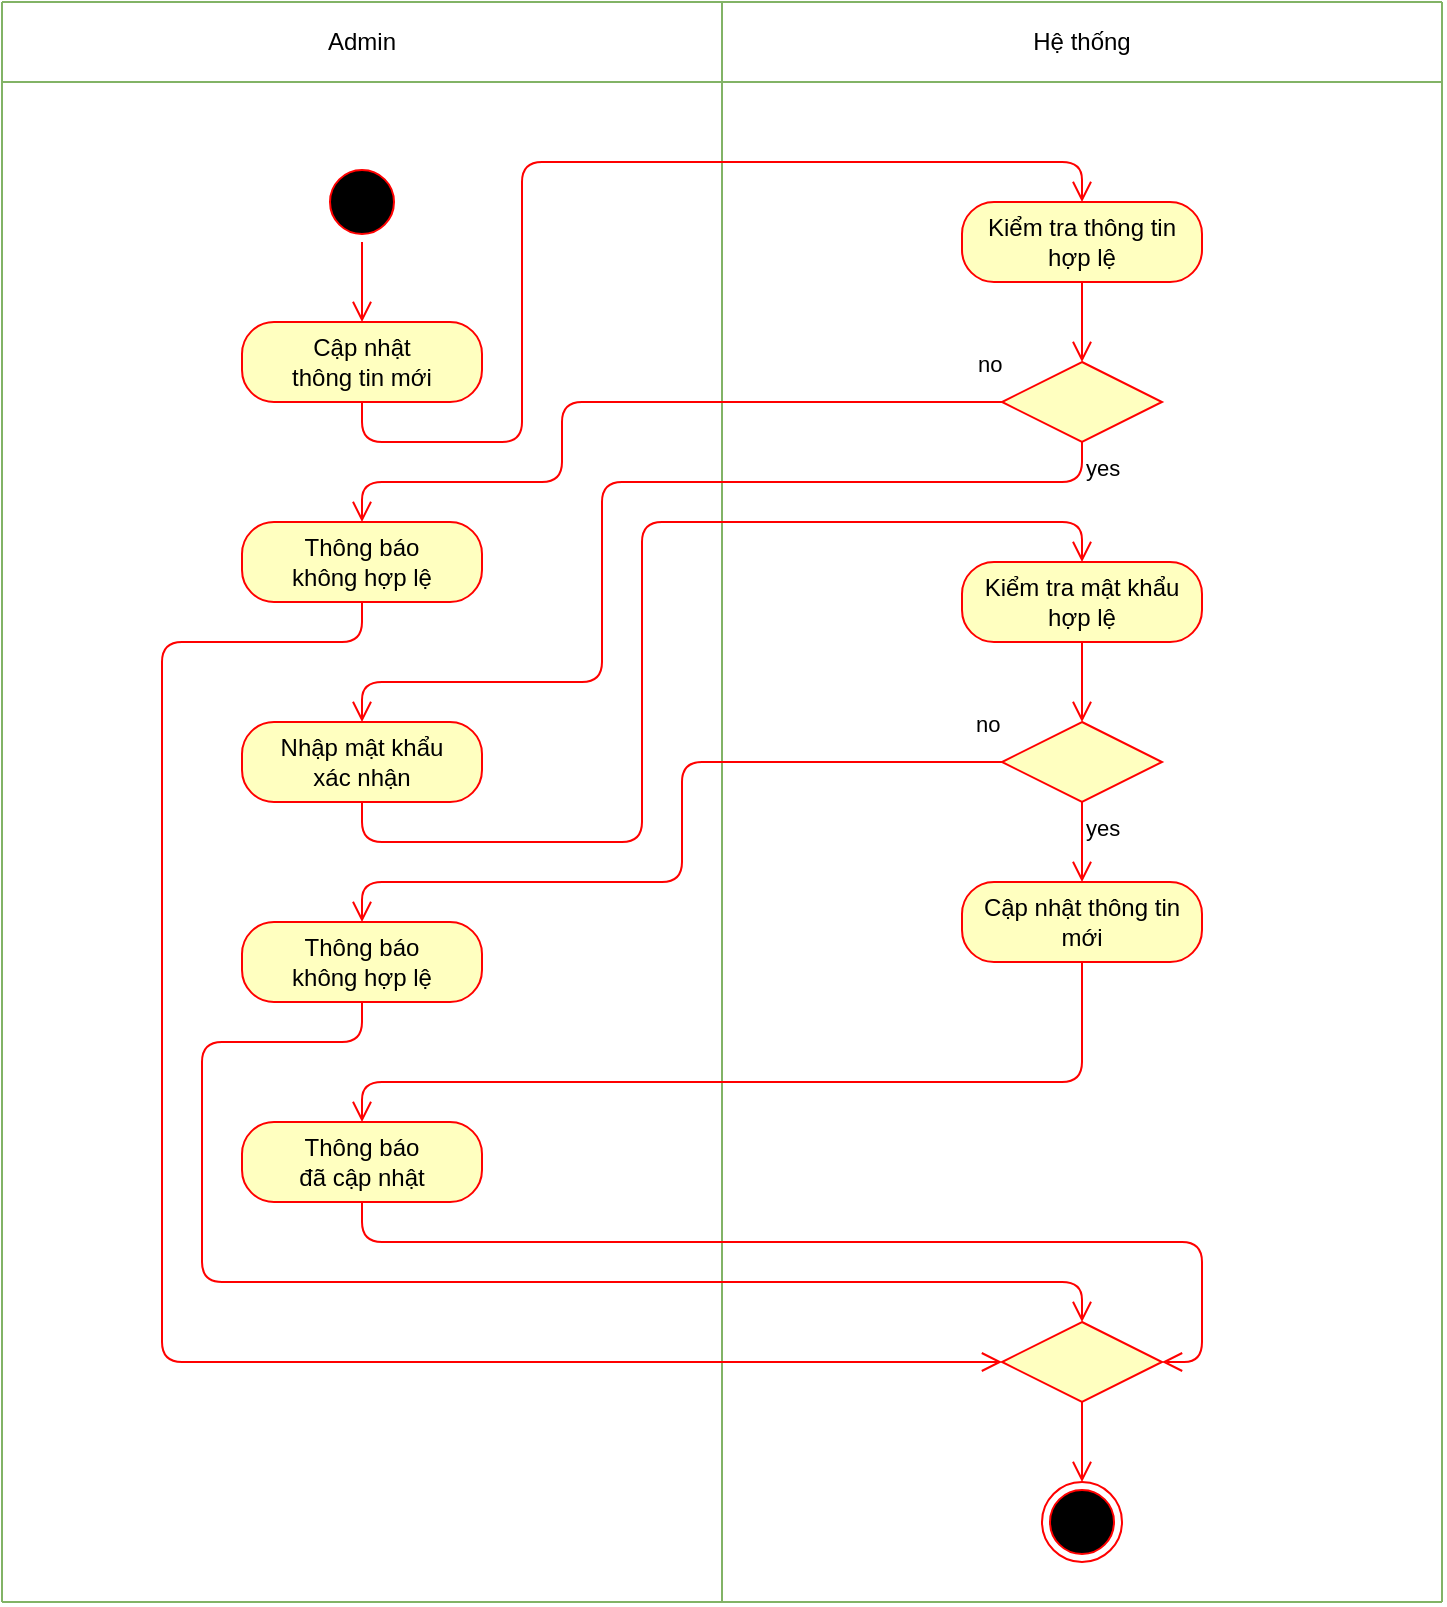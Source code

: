 <mxfile version="14.4.3" type="device"><diagram id="nFkkhifM2UqJlv8T_A0z" name="Page-1"><mxGraphModel dx="1038" dy="607" grid="1" gridSize="10" guides="1" tooltips="1" connect="1" arrows="1" fold="1" page="1" pageScale="1" pageWidth="850" pageHeight="1100" math="0" shadow="0"><root><mxCell id="0"/><mxCell id="1" parent="0"/><mxCell id="zv0k44t55D7Hkun2IQFj-2" value="" style="endArrow=none;html=1;fillColor=#d5e8d4;strokeColor=#82b366;" edge="1" parent="1"><mxGeometry width="50" height="50" relative="1" as="geometry"><mxPoint x="80" y="40" as="sourcePoint"/><mxPoint x="800" y="40" as="targetPoint"/></mxGeometry></mxCell><mxCell id="zv0k44t55D7Hkun2IQFj-3" value="" style="endArrow=none;html=1;fillColor=#d5e8d4;strokeColor=#82b366;" edge="1" parent="1"><mxGeometry width="50" height="50" relative="1" as="geometry"><mxPoint x="440" y="840" as="sourcePoint"/><mxPoint x="440" y="40" as="targetPoint"/></mxGeometry></mxCell><mxCell id="zv0k44t55D7Hkun2IQFj-4" value="Admin" style="text;html=1;strokeColor=none;fillColor=none;align=center;verticalAlign=middle;whiteSpace=wrap;rounded=0;" vertex="1" parent="1"><mxGeometry x="220" y="50" width="80" height="20" as="geometry"/></mxCell><mxCell id="zv0k44t55D7Hkun2IQFj-5" value="Hệ thống" style="text;html=1;strokeColor=none;fillColor=none;align=center;verticalAlign=middle;whiteSpace=wrap;rounded=0;" vertex="1" parent="1"><mxGeometry x="580" y="50" width="80" height="20" as="geometry"/></mxCell><mxCell id="zv0k44t55D7Hkun2IQFj-6" value="" style="endArrow=none;html=1;fillColor=#d5e8d4;strokeColor=#82b366;" edge="1" parent="1"><mxGeometry width="50" height="50" relative="1" as="geometry"><mxPoint x="80" y="80" as="sourcePoint"/><mxPoint x="800" y="80" as="targetPoint"/></mxGeometry></mxCell><mxCell id="zv0k44t55D7Hkun2IQFj-7" value="" style="endArrow=none;html=1;fillColor=#d5e8d4;strokeColor=#82b366;" edge="1" parent="1"><mxGeometry width="50" height="50" relative="1" as="geometry"><mxPoint x="80" y="840" as="sourcePoint"/><mxPoint x="80" y="40" as="targetPoint"/></mxGeometry></mxCell><mxCell id="zv0k44t55D7Hkun2IQFj-8" value="" style="endArrow=none;html=1;fillColor=#d5e8d4;strokeColor=#82b366;" edge="1" parent="1"><mxGeometry width="50" height="50" relative="1" as="geometry"><mxPoint x="800" y="840" as="sourcePoint"/><mxPoint x="800" y="40" as="targetPoint"/></mxGeometry></mxCell><mxCell id="zv0k44t55D7Hkun2IQFj-9" value="" style="ellipse;html=1;shape=startState;fillColor=#000000;strokeColor=#ff0000;" vertex="1" parent="1"><mxGeometry x="240" y="120" width="40" height="40" as="geometry"/></mxCell><mxCell id="zv0k44t55D7Hkun2IQFj-10" value="" style="edgeStyle=orthogonalEdgeStyle;html=1;verticalAlign=bottom;endArrow=open;endSize=8;strokeColor=#ff0000;" edge="1" parent="1" source="zv0k44t55D7Hkun2IQFj-9"><mxGeometry relative="1" as="geometry"><mxPoint x="260" y="200" as="targetPoint"/></mxGeometry></mxCell><mxCell id="zv0k44t55D7Hkun2IQFj-11" value="" style="ellipse;html=1;shape=endState;fillColor=#000000;strokeColor=#ff0000;" vertex="1" parent="1"><mxGeometry x="600" y="780" width="40" height="40" as="geometry"/></mxCell><mxCell id="zv0k44t55D7Hkun2IQFj-12" value="" style="endArrow=none;html=1;fillColor=#d5e8d4;strokeColor=#82b366;" edge="1" parent="1"><mxGeometry width="50" height="50" relative="1" as="geometry"><mxPoint x="80" y="840" as="sourcePoint"/><mxPoint x="800" y="840" as="targetPoint"/></mxGeometry></mxCell><mxCell id="zv0k44t55D7Hkun2IQFj-13" value="Cập nhật&lt;br&gt;thông tin mới" style="rounded=1;whiteSpace=wrap;html=1;arcSize=40;fontColor=#000000;fillColor=#ffffc0;strokeColor=#ff0000;" vertex="1" parent="1"><mxGeometry x="200" y="200" width="120" height="40" as="geometry"/></mxCell><mxCell id="zv0k44t55D7Hkun2IQFj-14" value="Kiểm tra thông tin&lt;br&gt;hợp lệ" style="rounded=1;whiteSpace=wrap;html=1;arcSize=40;fontColor=#000000;fillColor=#ffffc0;strokeColor=#ff0000;" vertex="1" parent="1"><mxGeometry x="560" y="140" width="120" height="40" as="geometry"/></mxCell><mxCell id="zv0k44t55D7Hkun2IQFj-15" value="" style="edgeStyle=orthogonalEdgeStyle;html=1;verticalAlign=bottom;endArrow=open;endSize=8;strokeColor=#ff0000;exitX=0.5;exitY=1;exitDx=0;exitDy=0;entryX=0.5;entryY=0;entryDx=0;entryDy=0;" edge="1" parent="1" source="zv0k44t55D7Hkun2IQFj-13" target="zv0k44t55D7Hkun2IQFj-14"><mxGeometry relative="1" as="geometry"><mxPoint x="340" y="340" as="targetPoint"/><mxPoint x="270" y="250" as="sourcePoint"/><Array as="points"><mxPoint x="260" y="260"/><mxPoint x="340" y="260"/><mxPoint x="340" y="120"/><mxPoint x="620" y="120"/></Array></mxGeometry></mxCell><mxCell id="zv0k44t55D7Hkun2IQFj-16" value="" style="edgeStyle=orthogonalEdgeStyle;html=1;verticalAlign=bottom;endArrow=open;endSize=8;strokeColor=#ff0000;exitX=0.5;exitY=1;exitDx=0;exitDy=0;entryX=0.5;entryY=0;entryDx=0;entryDy=0;" edge="1" parent="1" source="zv0k44t55D7Hkun2IQFj-14"><mxGeometry relative="1" as="geometry"><mxPoint x="620" y="220" as="targetPoint"/><mxPoint x="270" y="170" as="sourcePoint"/></mxGeometry></mxCell><mxCell id="zv0k44t55D7Hkun2IQFj-17" value="" style="rhombus;whiteSpace=wrap;html=1;fillColor=#ffffc0;strokeColor=#ff0000;" vertex="1" parent="1"><mxGeometry x="580" y="220" width="80" height="40" as="geometry"/></mxCell><mxCell id="zv0k44t55D7Hkun2IQFj-18" value="no" style="edgeStyle=orthogonalEdgeStyle;html=1;align=left;verticalAlign=bottom;endArrow=open;endSize=8;strokeColor=#ff0000;exitX=0;exitY=0.5;exitDx=0;exitDy=0;" edge="1" parent="1" source="zv0k44t55D7Hkun2IQFj-17" target="zv0k44t55D7Hkun2IQFj-24"><mxGeometry x="-0.926" y="-10" relative="1" as="geometry"><mxPoint x="520" y="240" as="targetPoint"/><Array as="points"><mxPoint x="360" y="240"/><mxPoint x="360" y="280"/><mxPoint x="260" y="280"/></Array><mxPoint as="offset"/></mxGeometry></mxCell><mxCell id="zv0k44t55D7Hkun2IQFj-19" value="yes" style="edgeStyle=orthogonalEdgeStyle;html=1;align=left;verticalAlign=top;endArrow=open;endSize=8;strokeColor=#ff0000;entryX=0.5;entryY=0;entryDx=0;entryDy=0;" edge="1" parent="1" source="zv0k44t55D7Hkun2IQFj-17" target="zv0k44t55D7Hkun2IQFj-21"><mxGeometry x="-1" relative="1" as="geometry"><mxPoint x="620" y="300" as="targetPoint"/><Array as="points"><mxPoint x="620" y="280"/><mxPoint x="380" y="280"/><mxPoint x="380" y="380"/><mxPoint x="260" y="380"/></Array></mxGeometry></mxCell><mxCell id="zv0k44t55D7Hkun2IQFj-21" value="Nhập mật khẩu&lt;br&gt;xác nhận" style="rounded=1;whiteSpace=wrap;html=1;arcSize=40;fontColor=#000000;fillColor=#ffffc0;strokeColor=#ff0000;" vertex="1" parent="1"><mxGeometry x="200" y="400" width="120" height="40" as="geometry"/></mxCell><mxCell id="zv0k44t55D7Hkun2IQFj-24" value="Thông báo&lt;br&gt;không hợp lệ" style="rounded=1;whiteSpace=wrap;html=1;arcSize=40;fontColor=#000000;fillColor=#ffffc0;strokeColor=#ff0000;" vertex="1" parent="1"><mxGeometry x="200" y="300" width="120" height="40" as="geometry"/></mxCell><mxCell id="zv0k44t55D7Hkun2IQFj-25" value="" style="rhombus;whiteSpace=wrap;html=1;fillColor=#ffffc0;strokeColor=#ff0000;" vertex="1" parent="1"><mxGeometry x="580" y="700" width="80" height="40" as="geometry"/></mxCell><mxCell id="zv0k44t55D7Hkun2IQFj-27" value="" style="edgeStyle=orthogonalEdgeStyle;html=1;verticalAlign=bottom;endArrow=open;endSize=8;strokeColor=#ff0000;exitX=0.5;exitY=1;exitDx=0;exitDy=0;entryX=0.5;entryY=0;entryDx=0;entryDy=0;" edge="1" parent="1" source="zv0k44t55D7Hkun2IQFj-25" target="zv0k44t55D7Hkun2IQFj-11"><mxGeometry relative="1" as="geometry"><mxPoint x="270" y="430" as="targetPoint"/><mxPoint x="270" y="390" as="sourcePoint"/></mxGeometry></mxCell><mxCell id="zv0k44t55D7Hkun2IQFj-28" value="Kiểm tra mật khẩu&lt;br&gt;hợp lệ" style="rounded=1;whiteSpace=wrap;html=1;arcSize=40;fontColor=#000000;fillColor=#ffffc0;strokeColor=#ff0000;" vertex="1" parent="1"><mxGeometry x="560" y="320" width="120" height="40" as="geometry"/></mxCell><mxCell id="zv0k44t55D7Hkun2IQFj-29" value="" style="edgeStyle=orthogonalEdgeStyle;html=1;verticalAlign=bottom;endArrow=open;endSize=8;strokeColor=#ff0000;exitX=0.5;exitY=1;exitDx=0;exitDy=0;entryX=0.5;entryY=0;entryDx=0;entryDy=0;" edge="1" parent="1" source="zv0k44t55D7Hkun2IQFj-28"><mxGeometry relative="1" as="geometry"><mxPoint x="620" y="400" as="targetPoint"/><mxPoint x="270" y="350" as="sourcePoint"/></mxGeometry></mxCell><mxCell id="zv0k44t55D7Hkun2IQFj-30" value="" style="rhombus;whiteSpace=wrap;html=1;fillColor=#ffffc0;strokeColor=#ff0000;" vertex="1" parent="1"><mxGeometry x="580" y="400" width="80" height="40" as="geometry"/></mxCell><mxCell id="zv0k44t55D7Hkun2IQFj-31" value="no" style="edgeStyle=orthogonalEdgeStyle;html=1;align=left;verticalAlign=bottom;endArrow=open;endSize=8;strokeColor=#ff0000;exitX=0;exitY=0.5;exitDx=0;exitDy=0;entryX=0.5;entryY=0;entryDx=0;entryDy=0;" edge="1" parent="1" source="zv0k44t55D7Hkun2IQFj-30" target="zv0k44t55D7Hkun2IQFj-34"><mxGeometry x="-0.926" y="-10" relative="1" as="geometry"><mxPoint x="260" y="480" as="targetPoint"/><Array as="points"><mxPoint x="420" y="420"/><mxPoint x="420" y="480"/><mxPoint x="260" y="480"/></Array><mxPoint as="offset"/></mxGeometry></mxCell><mxCell id="zv0k44t55D7Hkun2IQFj-32" value="yes" style="edgeStyle=orthogonalEdgeStyle;html=1;align=left;verticalAlign=top;endArrow=open;endSize=8;strokeColor=#ff0000;" edge="1" parent="1" source="zv0k44t55D7Hkun2IQFj-30"><mxGeometry x="-1" relative="1" as="geometry"><mxPoint x="620" y="480" as="targetPoint"/></mxGeometry></mxCell><mxCell id="zv0k44t55D7Hkun2IQFj-33" value="" style="edgeStyle=orthogonalEdgeStyle;html=1;verticalAlign=bottom;endArrow=open;endSize=8;strokeColor=#ff0000;entryX=0.5;entryY=0;entryDx=0;entryDy=0;exitX=0.5;exitY=1;exitDx=0;exitDy=0;" edge="1" parent="1" source="zv0k44t55D7Hkun2IQFj-21" target="zv0k44t55D7Hkun2IQFj-28"><mxGeometry relative="1" as="geometry"><mxPoint x="270" y="210" as="targetPoint"/><mxPoint x="270" y="170" as="sourcePoint"/><Array as="points"><mxPoint x="260" y="460"/><mxPoint x="400" y="460"/><mxPoint x="400" y="300"/><mxPoint x="620" y="300"/></Array></mxGeometry></mxCell><mxCell id="zv0k44t55D7Hkun2IQFj-34" value="Thông báo&lt;br&gt;không hợp lệ" style="rounded=1;whiteSpace=wrap;html=1;arcSize=40;fontColor=#000000;fillColor=#ffffc0;strokeColor=#ff0000;" vertex="1" parent="1"><mxGeometry x="200" y="500" width="120" height="40" as="geometry"/></mxCell><mxCell id="zv0k44t55D7Hkun2IQFj-35" value="Cập nhật thông tin&lt;br&gt;mới" style="rounded=1;whiteSpace=wrap;html=1;arcSize=40;fontColor=#000000;fillColor=#ffffc0;strokeColor=#ff0000;" vertex="1" parent="1"><mxGeometry x="560" y="480" width="120" height="40" as="geometry"/></mxCell><mxCell id="zv0k44t55D7Hkun2IQFj-36" value="" style="edgeStyle=orthogonalEdgeStyle;html=1;verticalAlign=bottom;endArrow=open;endSize=8;strokeColor=#ff0000;" edge="1" source="zv0k44t55D7Hkun2IQFj-35" parent="1" target="zv0k44t55D7Hkun2IQFj-37"><mxGeometry relative="1" as="geometry"><mxPoint x="620" y="580" as="targetPoint"/><Array as="points"><mxPoint x="620" y="580"/><mxPoint x="260" y="580"/></Array></mxGeometry></mxCell><mxCell id="zv0k44t55D7Hkun2IQFj-37" value="Thông báo&lt;br&gt;đã cập nhật" style="rounded=1;whiteSpace=wrap;html=1;arcSize=40;fontColor=#000000;fillColor=#ffffc0;strokeColor=#ff0000;" vertex="1" parent="1"><mxGeometry x="200" y="600" width="120" height="40" as="geometry"/></mxCell><mxCell id="zv0k44t55D7Hkun2IQFj-38" value="" style="edgeStyle=orthogonalEdgeStyle;html=1;verticalAlign=bottom;endArrow=open;endSize=8;strokeColor=#ff0000;entryX=1;entryY=0.5;entryDx=0;entryDy=0;exitX=0.5;exitY=1;exitDx=0;exitDy=0;" edge="1" parent="1" source="zv0k44t55D7Hkun2IQFj-37" target="zv0k44t55D7Hkun2IQFj-25"><mxGeometry relative="1" as="geometry"><mxPoint x="270" y="610" as="targetPoint"/><mxPoint x="270" y="640" as="sourcePoint"/><Array as="points"><mxPoint x="260" y="660"/><mxPoint x="680" y="660"/><mxPoint x="680" y="720"/></Array></mxGeometry></mxCell><mxCell id="zv0k44t55D7Hkun2IQFj-40" value="" style="edgeStyle=orthogonalEdgeStyle;html=1;verticalAlign=bottom;endArrow=open;endSize=8;strokeColor=#ff0000;exitX=0.5;exitY=1;exitDx=0;exitDy=0;entryX=0.5;entryY=0;entryDx=0;entryDy=0;" edge="1" parent="1" source="zv0k44t55D7Hkun2IQFj-34" target="zv0k44t55D7Hkun2IQFj-25"><mxGeometry relative="1" as="geometry"><mxPoint x="630" y="770" as="targetPoint"/><mxPoint x="630" y="730" as="sourcePoint"/><Array as="points"><mxPoint x="260" y="560"/><mxPoint x="180" y="560"/><mxPoint x="180" y="680"/><mxPoint x="620" y="680"/></Array></mxGeometry></mxCell><mxCell id="zv0k44t55D7Hkun2IQFj-41" value="" style="edgeStyle=orthogonalEdgeStyle;html=1;verticalAlign=bottom;endArrow=open;endSize=8;strokeColor=#ff0000;exitX=0.5;exitY=1;exitDx=0;exitDy=0;entryX=0;entryY=0.5;entryDx=0;entryDy=0;" edge="1" parent="1" source="zv0k44t55D7Hkun2IQFj-24" target="zv0k44t55D7Hkun2IQFj-25"><mxGeometry relative="1" as="geometry"><mxPoint x="630" y="790" as="targetPoint"/><mxPoint x="630" y="750" as="sourcePoint"/><Array as="points"><mxPoint x="260" y="360"/><mxPoint x="160" y="360"/><mxPoint x="160" y="720"/></Array></mxGeometry></mxCell></root></mxGraphModel></diagram></mxfile>